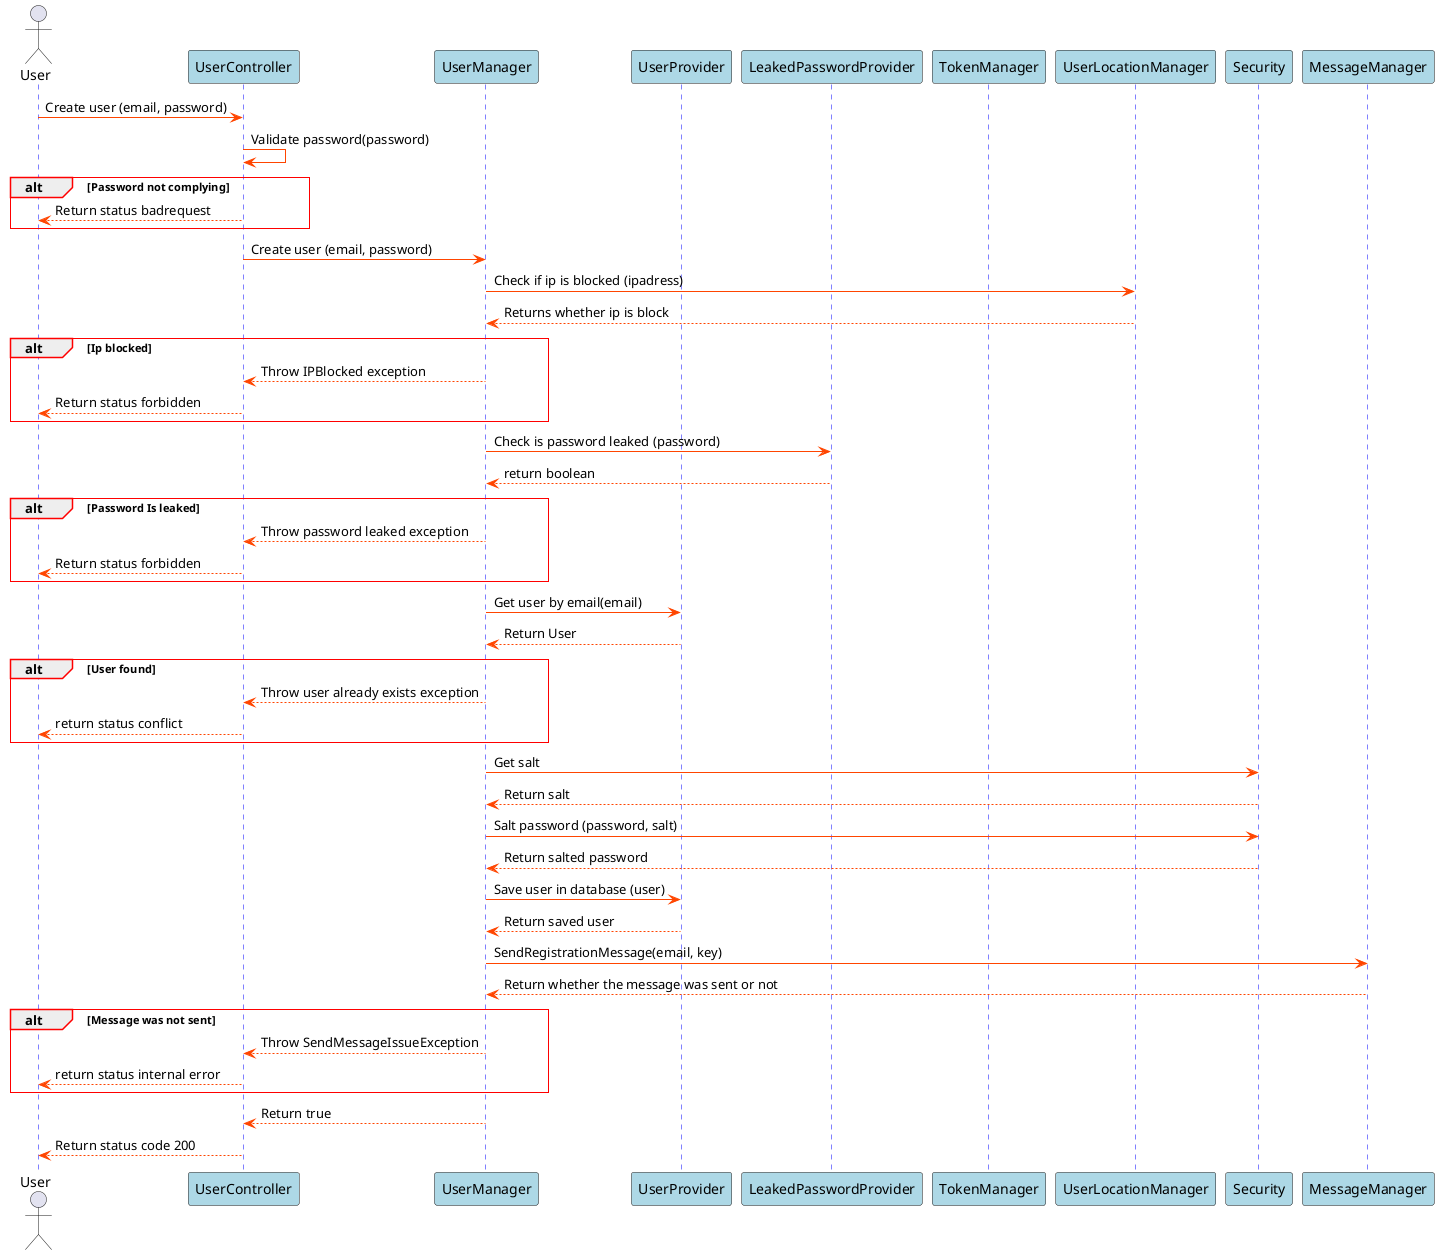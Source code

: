 @startuml Create User SD

skinparam sequence {
    GroupBorderColor red
    GroupBorderThickness 1

    ArrowColor orangered

    LifeLineBorderColor blue

    ParticipantBackgroundColor lightblue
}

actor User
participant UserController
participant UserManager
participant UserProvider
participant LeakedPasswordProvider
participant TokenManager
participant UserLocationManager
participant Security
participant MessageManager



User->UserController: Create user (email, password)
UserController->UserController: Validate password(password)

alt Password not complying
UserController-->User: Return status badrequest
end

UserController->UserManager: Create user (email, password)
UserManager->UserLocationManager: Check if ip is blocked (ipadress)
UserLocationManager-->UserManager: Returns whether ip is block

alt Ip blocked
UserManager-->UserController: Throw IPBlocked exception
UserController-->User: Return status forbidden
end


UserManager->LeakedPasswordProvider: Check is password leaked (password)
LeakedPasswordProvider-->UserManager: return boolean

alt Password Is leaked
UserManager-->UserController: Throw password leaked exception
UserController-->User: Return status forbidden
end

UserManager->UserProvider: Get user by email(email)
UserProvider-->UserManager: Return User

alt User found

UserManager-->UserController: Throw user already exists exception
UserController-->User: return status conflict

end


UserManager->Security: Get salt
Security-->UserManager: Return salt

UserManager->Security: Salt password (password, salt)
Security-->UserManager: Return salted password

UserManager->UserProvider: Save user in database (user)
UserProvider-->UserManager: Return saved user

UserManager->MessageManager: SendRegistrationMessage(email, key)
MessageManager-->UserManager: Return whether the message was sent or not
alt Message was not sent
UserManager --> UserController: Throw SendMessageIssueException
UserController --> User: return status internal error

end
UserManager-->UserController: Return true
UserController-->User: Return status code 200

@enduml